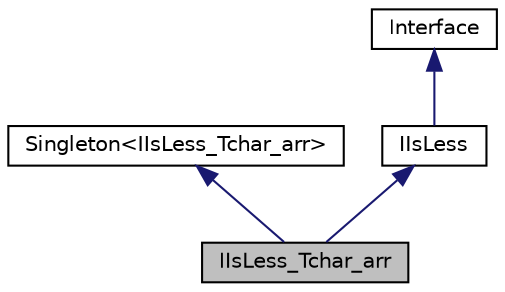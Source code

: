 digraph "IIsLess_Tchar_arr"
{
  edge [fontname="Helvetica",fontsize="10",labelfontname="Helvetica",labelfontsize="10"];
  node [fontname="Helvetica",fontsize="10",shape=record];
  Node0 [label="IIsLess_Tchar_arr",height=0.2,width=0.4,color="black", fillcolor="grey75", style="filled", fontcolor="black"];
  Node3 [label="Singleton\<IIsLess_Tchar_arr\>",height=0.2,width=0.4,color="black", fillcolor="white", style="filled",URL="$classaworx_1_1lib_1_1lang_1_1Singleton.html"];
  Node1 -> Node0 [dir="back",color="midnightblue",fontsize="10",style="solid",fontname="Helvetica"];
  Node2 -> Node1 [dir="back",color="midnightblue",fontsize="10",style="solid",fontname="Helvetica"];
  Node3 -> Node0 [dir="back",color="midnightblue",fontsize="10",style="solid",fontname="Helvetica"];
  Node1 [label="IIsLess",height=0.2,width=0.4,color="black", fillcolor="white", style="filled",URL="$classaworx_1_1lib_1_1boxing_1_1IIsLess.html"];
  Node2 [label="Interface",height=0.2,width=0.4,color="black", fillcolor="white", style="filled",URL="$classaworx_1_1lib_1_1boxing_1_1Interface.html"];
}

